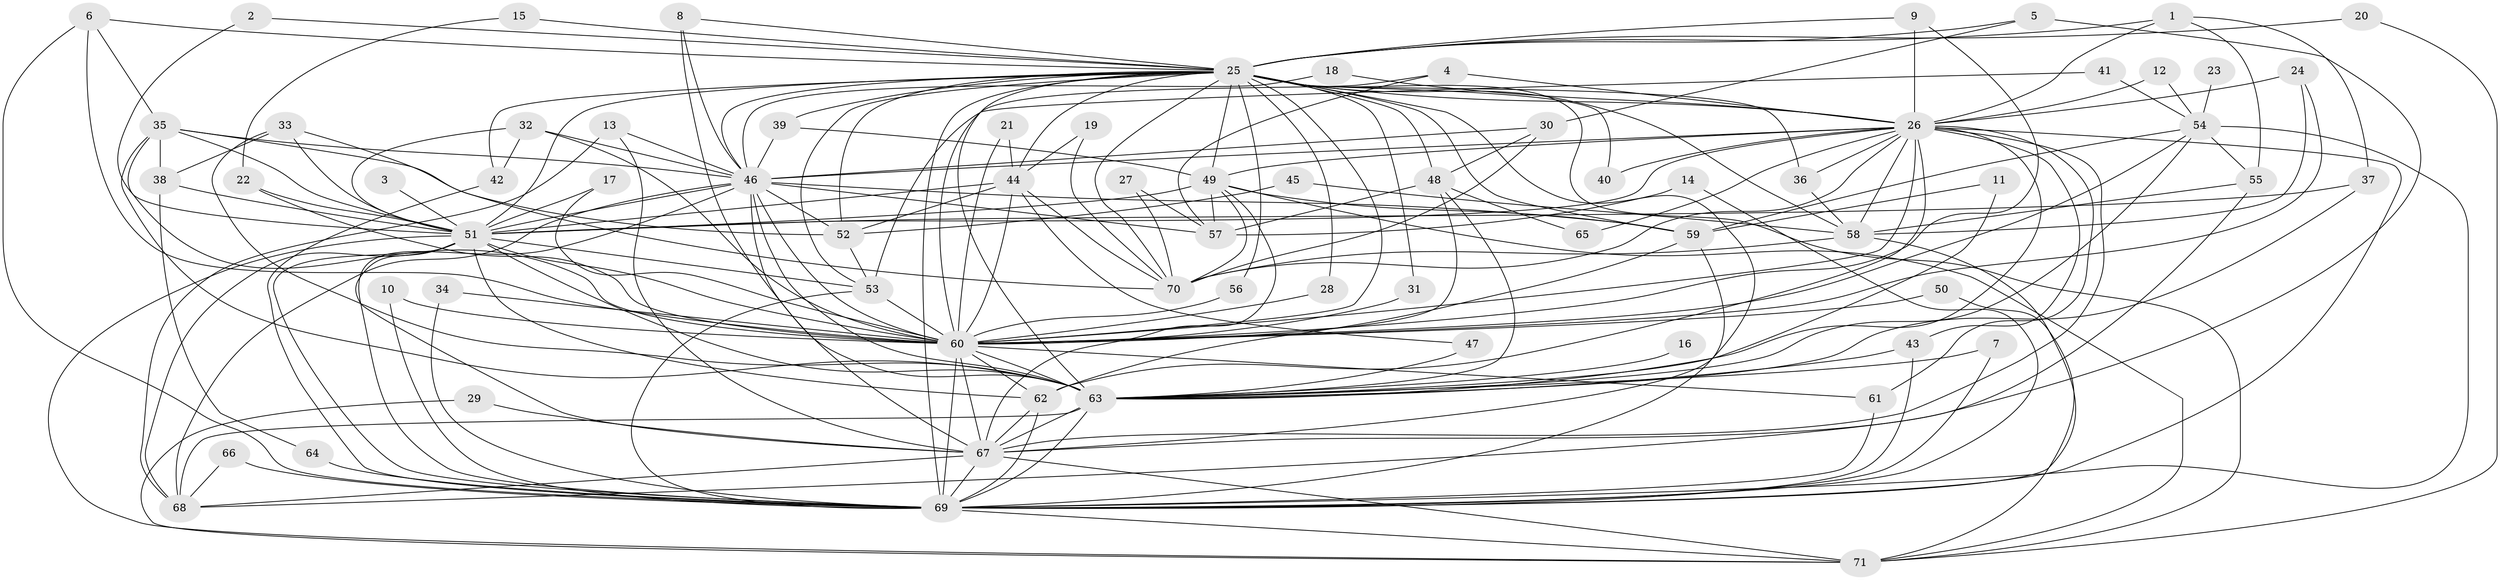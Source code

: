 // original degree distribution, {24: 0.007042253521126761, 38: 0.007042253521126761, 23: 0.007042253521126761, 20: 0.007042253521126761, 27: 0.014084507042253521, 14: 0.007042253521126761, 17: 0.007042253521126761, 18: 0.007042253521126761, 25: 0.007042253521126761, 3: 0.2323943661971831, 4: 0.09154929577464789, 5: 0.06338028169014084, 2: 0.49295774647887325, 6: 0.02112676056338028, 8: 0.007042253521126761, 9: 0.007042253521126761, 7: 0.014084507042253521}
// Generated by graph-tools (version 1.1) at 2025/49/03/09/25 03:49:33]
// undirected, 71 vertices, 200 edges
graph export_dot {
graph [start="1"]
  node [color=gray90,style=filled];
  1;
  2;
  3;
  4;
  5;
  6;
  7;
  8;
  9;
  10;
  11;
  12;
  13;
  14;
  15;
  16;
  17;
  18;
  19;
  20;
  21;
  22;
  23;
  24;
  25;
  26;
  27;
  28;
  29;
  30;
  31;
  32;
  33;
  34;
  35;
  36;
  37;
  38;
  39;
  40;
  41;
  42;
  43;
  44;
  45;
  46;
  47;
  48;
  49;
  50;
  51;
  52;
  53;
  54;
  55;
  56;
  57;
  58;
  59;
  60;
  61;
  62;
  63;
  64;
  65;
  66;
  67;
  68;
  69;
  70;
  71;
  1 -- 25 [weight=1.0];
  1 -- 26 [weight=1.0];
  1 -- 37 [weight=1.0];
  1 -- 55 [weight=1.0];
  2 -- 25 [weight=1.0];
  2 -- 51 [weight=1.0];
  3 -- 51 [weight=1.0];
  4 -- 26 [weight=1.0];
  4 -- 57 [weight=1.0];
  4 -- 60 [weight=1.0];
  5 -- 25 [weight=1.0];
  5 -- 30 [weight=1.0];
  5 -- 67 [weight=1.0];
  6 -- 25 [weight=2.0];
  6 -- 35 [weight=1.0];
  6 -- 60 [weight=1.0];
  6 -- 69 [weight=1.0];
  7 -- 63 [weight=1.0];
  7 -- 69 [weight=1.0];
  8 -- 25 [weight=1.0];
  8 -- 46 [weight=1.0];
  8 -- 63 [weight=1.0];
  9 -- 25 [weight=1.0];
  9 -- 26 [weight=1.0];
  9 -- 60 [weight=1.0];
  10 -- 60 [weight=1.0];
  10 -- 69 [weight=1.0];
  11 -- 59 [weight=1.0];
  11 -- 63 [weight=1.0];
  12 -- 26 [weight=1.0];
  12 -- 54 [weight=1.0];
  13 -- 46 [weight=1.0];
  13 -- 67 [weight=1.0];
  13 -- 68 [weight=1.0];
  14 -- 57 [weight=1.0];
  14 -- 69 [weight=1.0];
  15 -- 22 [weight=1.0];
  15 -- 25 [weight=1.0];
  16 -- 63 [weight=1.0];
  17 -- 51 [weight=1.0];
  17 -- 60 [weight=1.0];
  18 -- 26 [weight=1.0];
  18 -- 46 [weight=1.0];
  19 -- 44 [weight=1.0];
  19 -- 70 [weight=1.0];
  20 -- 25 [weight=1.0];
  20 -- 71 [weight=1.0];
  21 -- 44 [weight=1.0];
  21 -- 60 [weight=1.0];
  22 -- 51 [weight=1.0];
  22 -- 60 [weight=2.0];
  23 -- 54 [weight=1.0];
  24 -- 26 [weight=1.0];
  24 -- 58 [weight=1.0];
  24 -- 60 [weight=1.0];
  25 -- 26 [weight=1.0];
  25 -- 28 [weight=1.0];
  25 -- 31 [weight=1.0];
  25 -- 36 [weight=1.0];
  25 -- 39 [weight=1.0];
  25 -- 40 [weight=1.0];
  25 -- 42 [weight=1.0];
  25 -- 44 [weight=1.0];
  25 -- 46 [weight=2.0];
  25 -- 48 [weight=1.0];
  25 -- 49 [weight=1.0];
  25 -- 51 [weight=2.0];
  25 -- 52 [weight=1.0];
  25 -- 53 [weight=1.0];
  25 -- 56 [weight=1.0];
  25 -- 58 [weight=1.0];
  25 -- 59 [weight=1.0];
  25 -- 60 [weight=2.0];
  25 -- 63 [weight=1.0];
  25 -- 67 [weight=2.0];
  25 -- 69 [weight=1.0];
  25 -- 70 [weight=1.0];
  25 -- 71 [weight=1.0];
  26 -- 36 [weight=1.0];
  26 -- 40 [weight=1.0];
  26 -- 43 [weight=1.0];
  26 -- 46 [weight=2.0];
  26 -- 49 [weight=1.0];
  26 -- 51 [weight=1.0];
  26 -- 58 [weight=1.0];
  26 -- 60 [weight=2.0];
  26 -- 61 [weight=1.0];
  26 -- 62 [weight=1.0];
  26 -- 63 [weight=2.0];
  26 -- 65 [weight=1.0];
  26 -- 67 [weight=1.0];
  26 -- 69 [weight=1.0];
  26 -- 70 [weight=1.0];
  27 -- 57 [weight=1.0];
  27 -- 70 [weight=1.0];
  28 -- 60 [weight=1.0];
  29 -- 67 [weight=1.0];
  29 -- 71 [weight=1.0];
  30 -- 46 [weight=1.0];
  30 -- 48 [weight=1.0];
  30 -- 70 [weight=1.0];
  31 -- 60 [weight=1.0];
  32 -- 42 [weight=1.0];
  32 -- 46 [weight=1.0];
  32 -- 51 [weight=1.0];
  32 -- 60 [weight=1.0];
  33 -- 38 [weight=1.0];
  33 -- 51 [weight=1.0];
  33 -- 63 [weight=2.0];
  33 -- 70 [weight=1.0];
  34 -- 60 [weight=1.0];
  34 -- 69 [weight=1.0];
  35 -- 38 [weight=1.0];
  35 -- 46 [weight=1.0];
  35 -- 51 [weight=1.0];
  35 -- 52 [weight=1.0];
  35 -- 60 [weight=1.0];
  35 -- 63 [weight=1.0];
  36 -- 58 [weight=1.0];
  37 -- 51 [weight=1.0];
  37 -- 63 [weight=1.0];
  38 -- 51 [weight=1.0];
  38 -- 64 [weight=1.0];
  39 -- 46 [weight=1.0];
  39 -- 49 [weight=1.0];
  41 -- 53 [weight=1.0];
  41 -- 54 [weight=1.0];
  42 -- 69 [weight=1.0];
  43 -- 63 [weight=1.0];
  43 -- 69 [weight=1.0];
  44 -- 47 [weight=1.0];
  44 -- 51 [weight=1.0];
  44 -- 52 [weight=1.0];
  44 -- 60 [weight=1.0];
  44 -- 70 [weight=1.0];
  45 -- 52 [weight=1.0];
  45 -- 58 [weight=1.0];
  46 -- 51 [weight=2.0];
  46 -- 52 [weight=2.0];
  46 -- 57 [weight=2.0];
  46 -- 59 [weight=1.0];
  46 -- 60 [weight=4.0];
  46 -- 63 [weight=3.0];
  46 -- 67 [weight=2.0];
  46 -- 68 [weight=2.0];
  46 -- 69 [weight=2.0];
  47 -- 63 [weight=1.0];
  48 -- 57 [weight=1.0];
  48 -- 60 [weight=1.0];
  48 -- 63 [weight=1.0];
  48 -- 65 [weight=1.0];
  49 -- 51 [weight=1.0];
  49 -- 57 [weight=1.0];
  49 -- 59 [weight=1.0];
  49 -- 67 [weight=1.0];
  49 -- 70 [weight=1.0];
  49 -- 71 [weight=1.0];
  50 -- 60 [weight=1.0];
  50 -- 71 [weight=1.0];
  51 -- 53 [weight=1.0];
  51 -- 60 [weight=2.0];
  51 -- 62 [weight=1.0];
  51 -- 63 [weight=1.0];
  51 -- 67 [weight=1.0];
  51 -- 68 [weight=1.0];
  51 -- 69 [weight=2.0];
  51 -- 71 [weight=1.0];
  52 -- 53 [weight=1.0];
  53 -- 60 [weight=1.0];
  53 -- 69 [weight=1.0];
  54 -- 55 [weight=1.0];
  54 -- 59 [weight=1.0];
  54 -- 60 [weight=1.0];
  54 -- 63 [weight=1.0];
  54 -- 69 [weight=1.0];
  55 -- 58 [weight=1.0];
  55 -- 68 [weight=1.0];
  56 -- 60 [weight=1.0];
  58 -- 69 [weight=1.0];
  58 -- 70 [weight=1.0];
  59 -- 62 [weight=1.0];
  59 -- 69 [weight=1.0];
  60 -- 61 [weight=1.0];
  60 -- 62 [weight=1.0];
  60 -- 63 [weight=2.0];
  60 -- 67 [weight=2.0];
  60 -- 69 [weight=2.0];
  61 -- 69 [weight=1.0];
  62 -- 67 [weight=1.0];
  62 -- 69 [weight=1.0];
  63 -- 67 [weight=1.0];
  63 -- 68 [weight=1.0];
  63 -- 69 [weight=2.0];
  64 -- 69 [weight=1.0];
  66 -- 68 [weight=1.0];
  66 -- 69 [weight=1.0];
  67 -- 68 [weight=1.0];
  67 -- 69 [weight=1.0];
  67 -- 71 [weight=1.0];
  69 -- 71 [weight=1.0];
}
